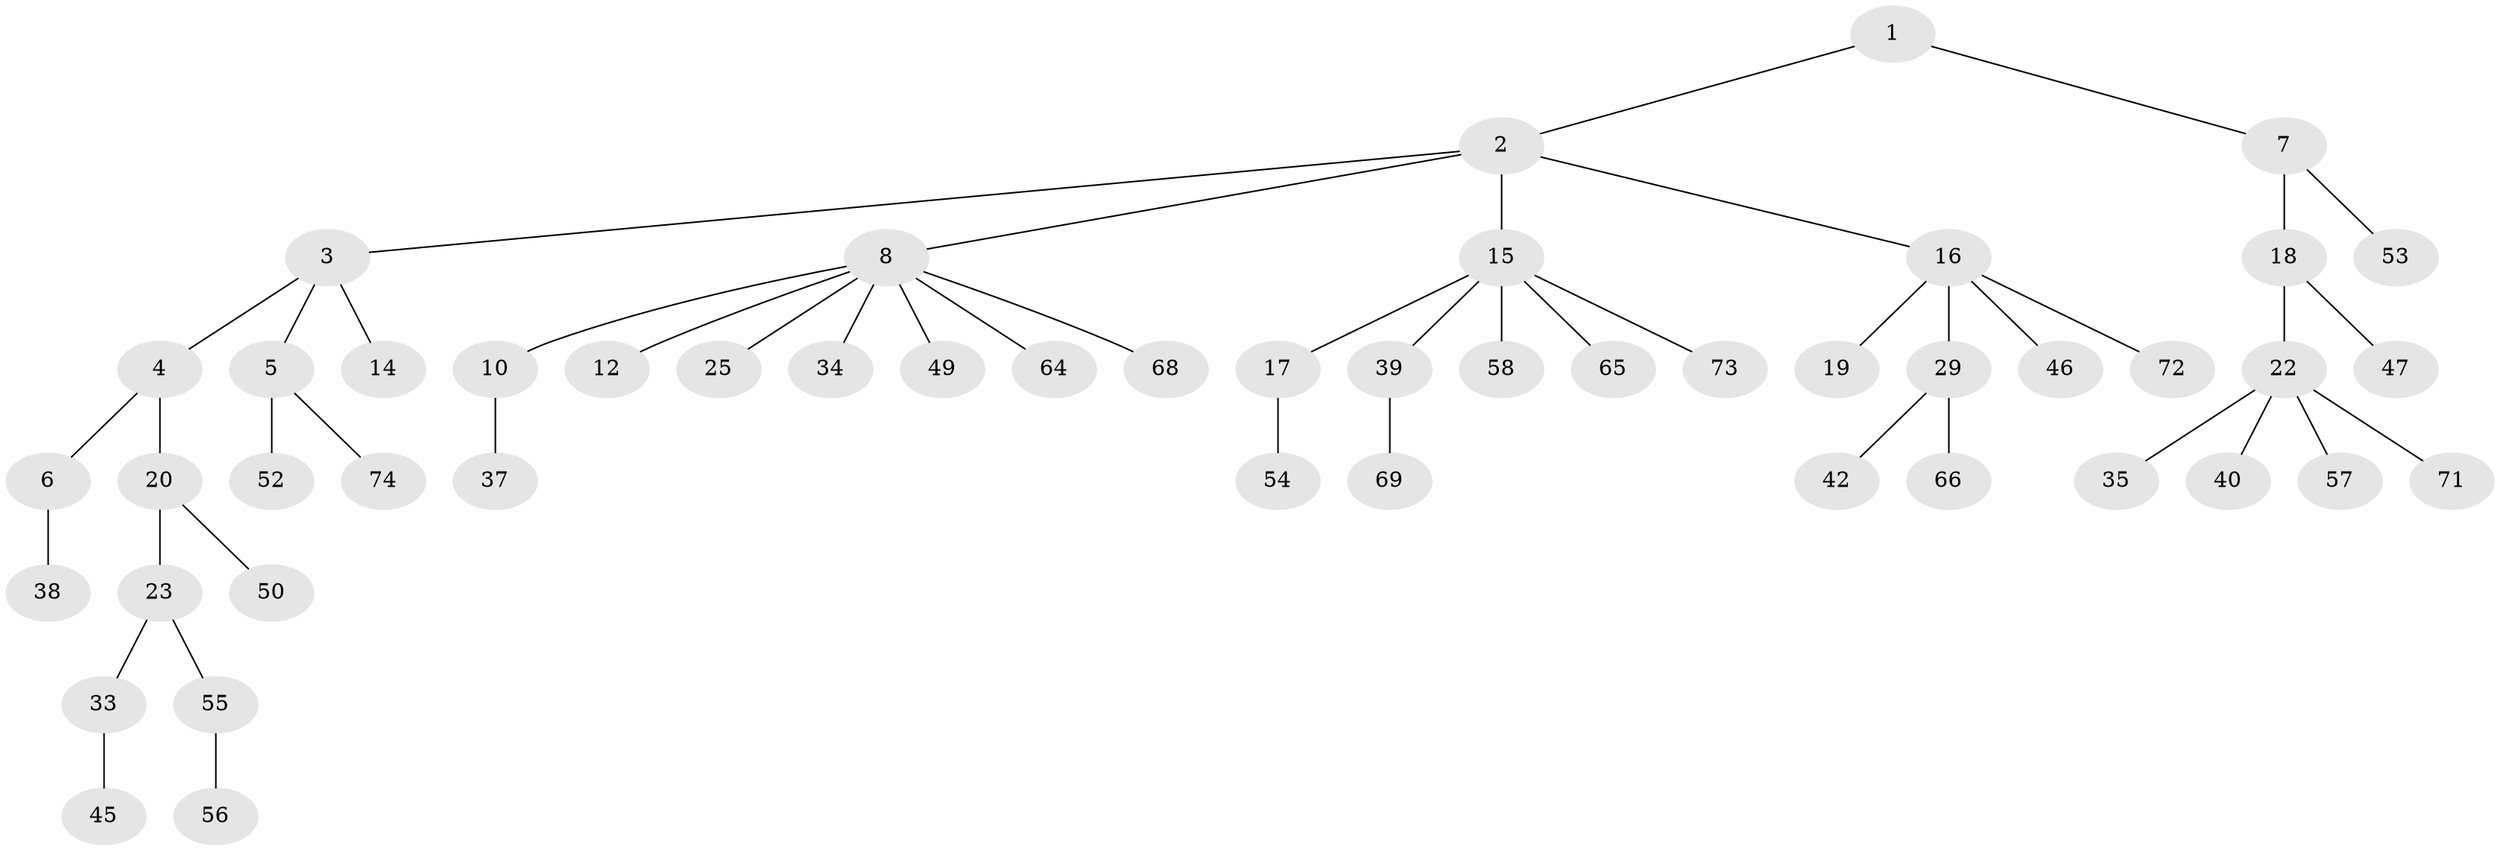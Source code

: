 // Generated by graph-tools (version 1.1) at 2025/24/03/03/25 07:24:07]
// undirected, 50 vertices, 49 edges
graph export_dot {
graph [start="1"]
  node [color=gray90,style=filled];
  1 [super="+59"];
  2;
  3 [super="+13"];
  4;
  5 [super="+24"];
  6;
  7 [super="+9"];
  8 [super="+11"];
  10;
  12;
  14;
  15 [super="+28"];
  16 [super="+44"];
  17 [super="+21"];
  18 [super="+31"];
  19;
  20 [super="+26"];
  22 [super="+30"];
  23 [super="+27"];
  25 [super="+48"];
  29 [super="+32"];
  33;
  34 [super="+36"];
  35;
  37 [super="+51"];
  38 [super="+41"];
  39 [super="+43"];
  40;
  42;
  45 [super="+75"];
  46 [super="+60"];
  47;
  49;
  50;
  52 [super="+63"];
  53;
  54;
  55 [super="+62"];
  56 [super="+61"];
  57;
  58;
  64 [super="+67"];
  65;
  66 [super="+76"];
  68 [super="+70"];
  69;
  71;
  72;
  73;
  74;
  1 -- 2;
  1 -- 7;
  2 -- 3;
  2 -- 8;
  2 -- 15;
  2 -- 16;
  3 -- 4;
  3 -- 5;
  3 -- 14;
  4 -- 6;
  4 -- 20;
  5 -- 52;
  5 -- 74;
  6 -- 38;
  7 -- 18;
  7 -- 53;
  8 -- 10;
  8 -- 64;
  8 -- 49;
  8 -- 34;
  8 -- 68;
  8 -- 25;
  8 -- 12;
  10 -- 37;
  15 -- 17;
  15 -- 39;
  15 -- 58;
  15 -- 73;
  15 -- 65;
  16 -- 19;
  16 -- 29;
  16 -- 46;
  16 -- 72;
  17 -- 54;
  18 -- 22;
  18 -- 47;
  20 -- 23;
  20 -- 50;
  22 -- 40;
  22 -- 57;
  22 -- 35;
  22 -- 71;
  23 -- 55;
  23 -- 33;
  29 -- 42;
  29 -- 66;
  33 -- 45;
  39 -- 69;
  55 -- 56;
}
